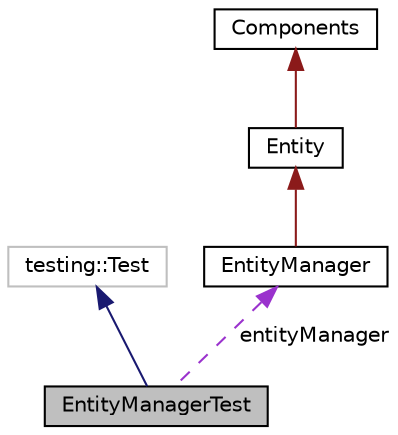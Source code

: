 digraph "EntityManagerTest"
{
 // LATEX_PDF_SIZE
  edge [fontname="Helvetica",fontsize="10",labelfontname="Helvetica",labelfontsize="10"];
  node [fontname="Helvetica",fontsize="10",shape=record];
  Node1 [label="EntityManagerTest",height=0.2,width=0.4,color="black", fillcolor="grey75", style="filled", fontcolor="black",tooltip=" "];
  Node2 -> Node1 [dir="back",color="midnightblue",fontsize="10",style="solid"];
  Node2 [label="testing::Test",height=0.2,width=0.4,color="grey75", fillcolor="white", style="filled",tooltip=" "];
  Node3 -> Node1 [dir="back",color="darkorchid3",fontsize="10",style="dashed",label=" entityManager" ];
  Node3 [label="EntityManager",height=0.2,width=0.4,color="black", fillcolor="white", style="filled",URL="$dd/d5f/classEntityManager.html",tooltip="EntityManager class: EntityManager is a class that represents an entity manager in the game."];
  Node4 -> Node3 [dir="back",color="firebrick4",fontsize="10",style="solid"];
  Node4 [label="Entity",height=0.2,width=0.4,color="black", fillcolor="white", style="filled",URL="$da/d61/classEntity.html",tooltip="Entity class: Entity is a class that represents an entity in the game."];
  Node5 -> Node4 [dir="back",color="firebrick4",fontsize="10",style="solid"];
  Node5 [label="Components",height=0.2,width=0.4,color="black", fillcolor="white", style="filled",URL="$db/d46/classComponents.html",tooltip=" "];
}
